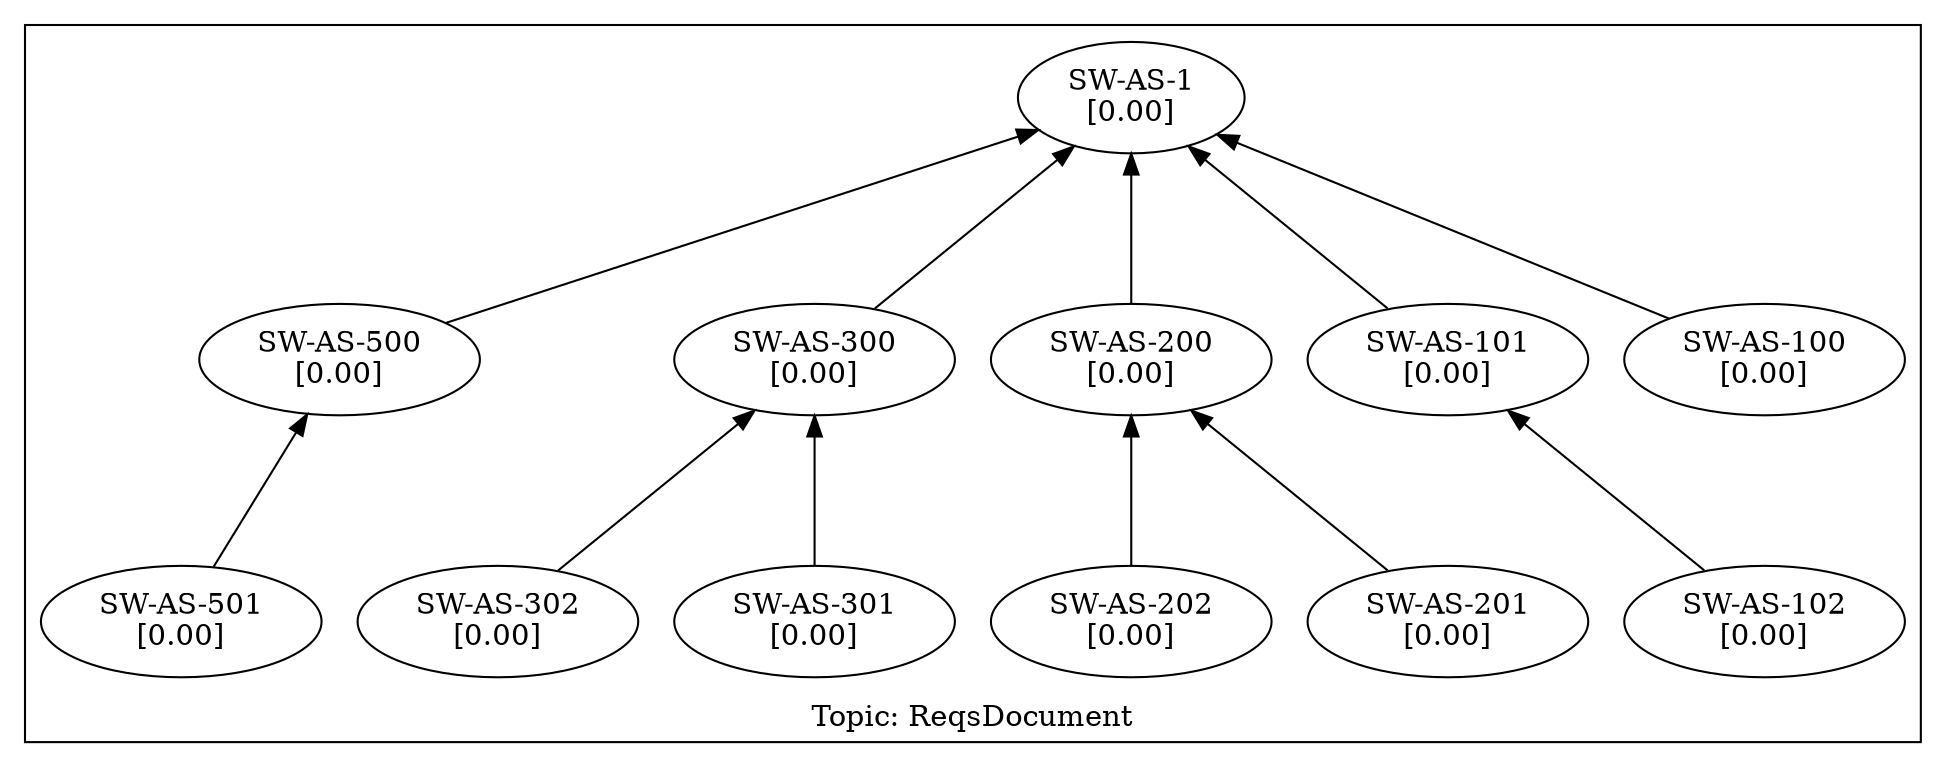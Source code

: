 digraph reqdeps {
rankdir=BT;
mclimit=10.0;
nslimit=10.0;ranksep=1;
subgraph cluster_GRAPH_ReqsDocument {
 label="Topic: ReqsDocument";
 "SW-AS-1" [label="SW-AS-1\n[0.00]"];
 "SW-AS-100" [label="SW-AS-100\n[0.00]"];
 "SW-AS-101" [label="SW-AS-101\n[0.00]"];
 "SW-AS-102" [label="SW-AS-102\n[0.00]"];
 "SW-AS-200" [label="SW-AS-200\n[0.00]"];
 "SW-AS-201" [label="SW-AS-201\n[0.00]"];
 "SW-AS-202" [label="SW-AS-202\n[0.00]"];
 "SW-AS-300" [label="SW-AS-300\n[0.00]"];
 "SW-AS-301" [label="SW-AS-301\n[0.00]"];
 "SW-AS-302" [label="SW-AS-302\n[0.00]"];
 "SW-AS-500" [label="SW-AS-500\n[0.00]"];
 "SW-AS-501" [label="SW-AS-501\n[0.00]"];
 }
"SW-AS-100" -> "SW-AS-1";
"SW-AS-101" -> "SW-AS-1";
"SW-AS-102" -> "SW-AS-101";
"SW-AS-200" -> "SW-AS-1";
"SW-AS-201" -> "SW-AS-200";
"SW-AS-202" -> "SW-AS-200";
"SW-AS-300" -> "SW-AS-1";
"SW-AS-301" -> "SW-AS-300";
"SW-AS-302" -> "SW-AS-300";
"SW-AS-500" -> "SW-AS-1";
"SW-AS-501" -> "SW-AS-500";
}
